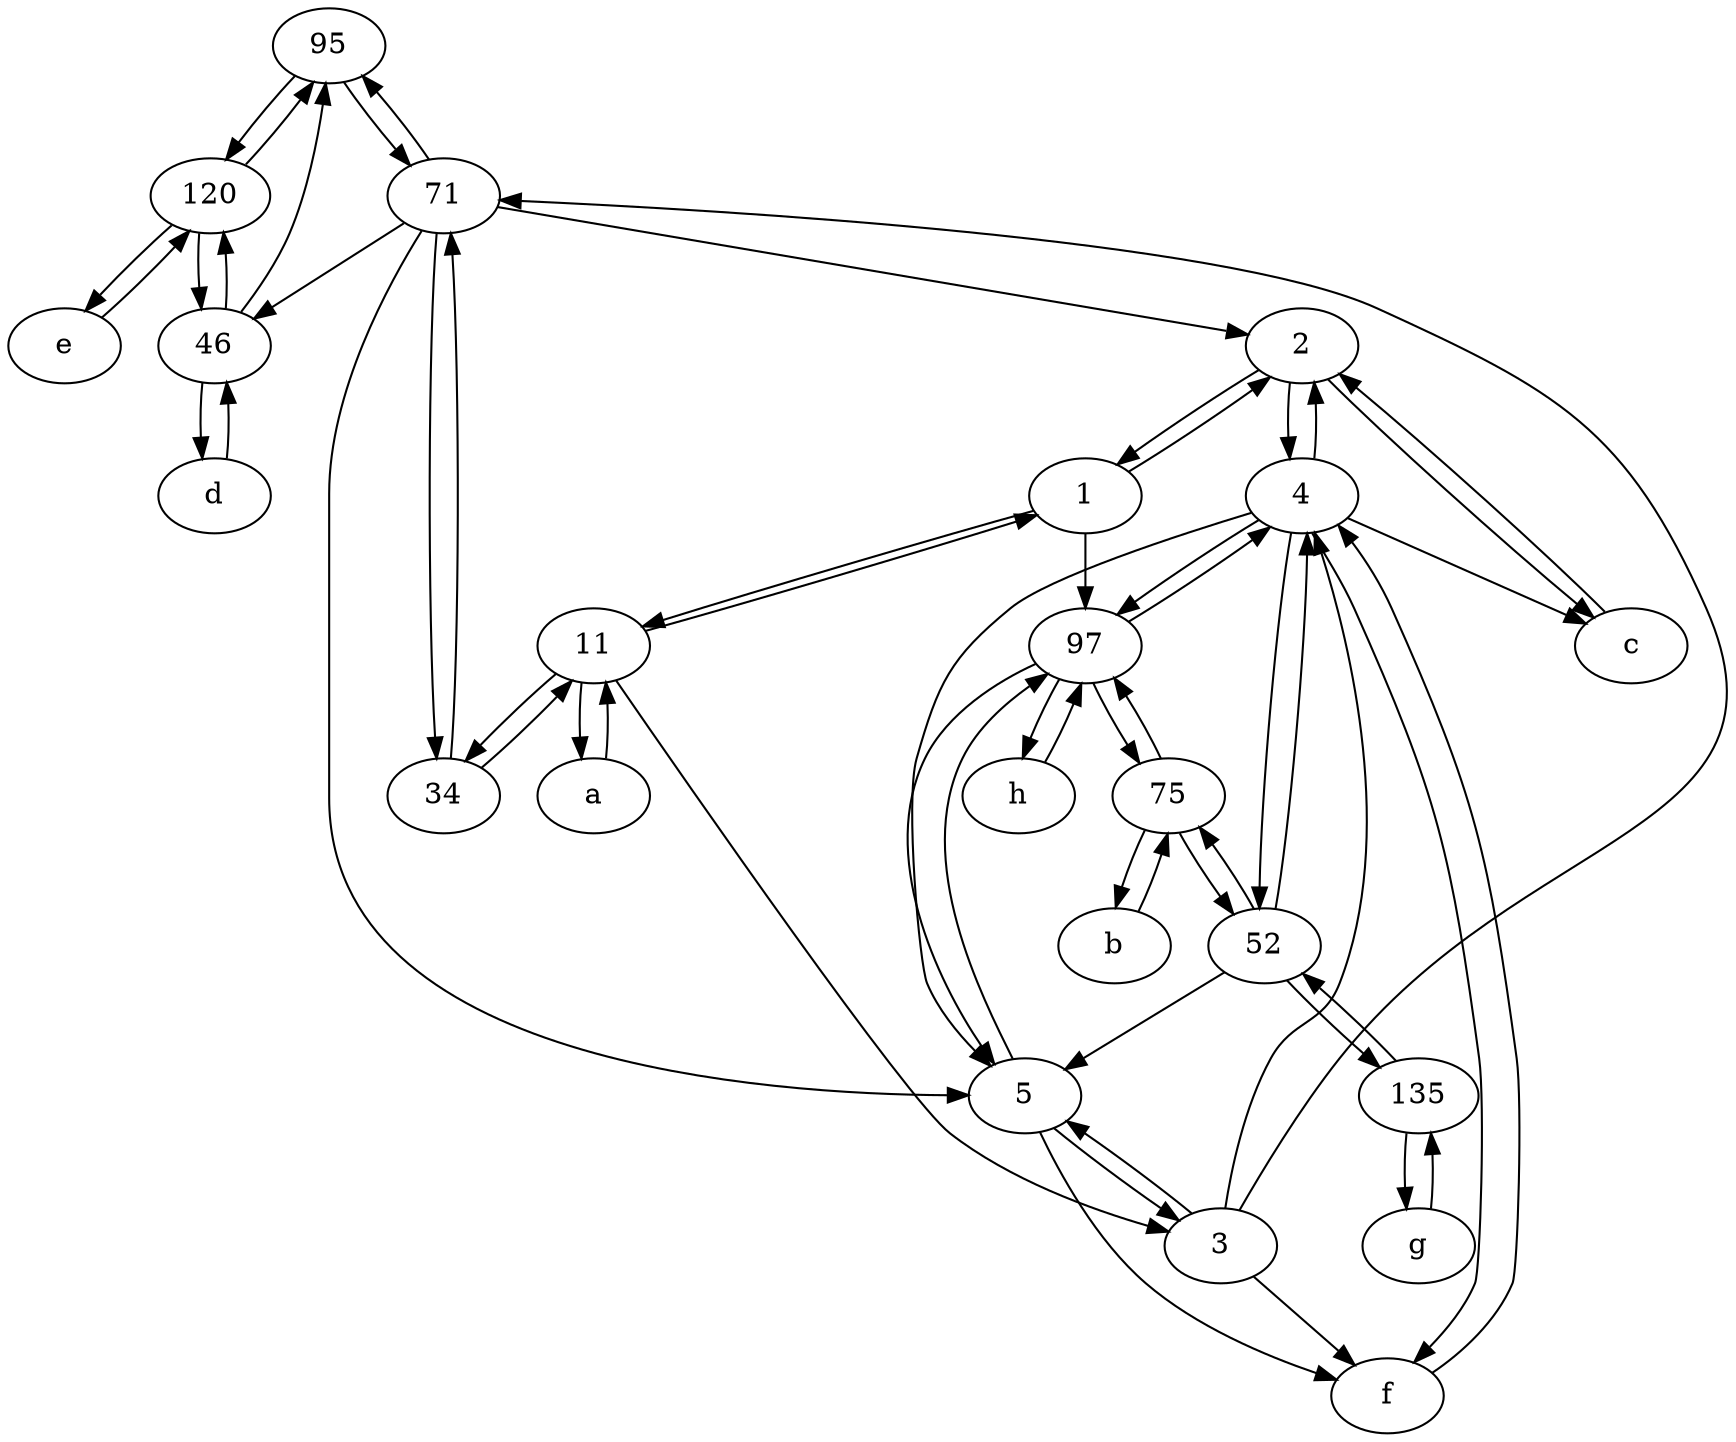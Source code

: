 digraph  {
	95;
	f [pos="15,45!"];
	75;
	11;
	h;
	34;
	e [pos="30,50!"];
	97;
	120;
	5;
	4;
	3;
	71;
	52;
	g;
	a [pos="40,10!"];
	135;
	c [pos="20,10!"];
	46;
	d [pos="20,30!"];
	1;
	b [pos="50,20!"];
	2;
	4 -> 5;
	135 -> 52;
	120 -> e;
	34 -> 71;
	71 -> 5;
	h -> 97;
	120 -> 46;
	11 -> 1;
	95 -> 71;
	97 -> 4;
	52 -> 75;
	e -> 120;
	2 -> c;
	120 -> 95;
	71 -> 95;
	11 -> 3;
	1 -> 11;
	75 -> 97;
	1 -> 97;
	135 -> g;
	c -> 2;
	3 -> 5;
	71 -> 46;
	97 -> 5;
	4 -> 97;
	3 -> f;
	g -> 135;
	3 -> 4;
	f -> 4;
	71 -> 34;
	52 -> 4;
	4 -> 2;
	3 -> 71;
	52 -> 135;
	5 -> 3;
	97 -> 75;
	11 -> 34;
	11 -> a;
	d -> 46;
	71 -> 2;
	b -> 75;
	5 -> f;
	75 -> b;
	4 -> 52;
	46 -> d;
	1 -> 2;
	5 -> 97;
	4 -> c;
	52 -> 5;
	95 -> 120;
	4 -> f;
	a -> 11;
	75 -> 52;
	34 -> 11;
	2 -> 1;
	46 -> 120;
	97 -> h;
	46 -> 95;
	2 -> 4;

	}